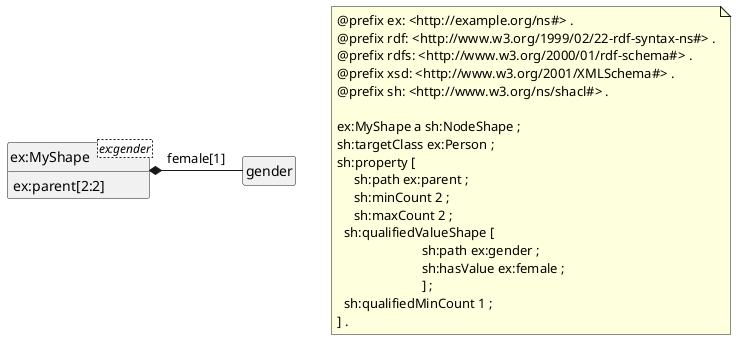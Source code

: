 @startuml
class "ex:MyShape"<ex:gender>
"ex:MyShape" : ex:parent[2:2]

"ex:MyShape" *- gender : female[1]

note as N1
@prefix ex: <http://example.org/ns#> .
@prefix rdf: <http://www.w3.org/1999/02/22-rdf-syntax-ns#> .
@prefix rdfs: <http://www.w3.org/2000/01/rdf-schema#> .
@prefix xsd: <http://www.w3.org/2001/XMLSchema#> .
@prefix sh: <http://www.w3.org/ns/shacl#> .

ex:MyShape a sh:NodeShape ;
sh:targetClass ex:Person ;
sh:property [
     sh:path ex:parent ;
     sh:minCount 2 ;
     sh:maxCount 2 ; 
  sh:qualifiedValueShape [
                         sh:path ex:gender ;
			 sh:hasValue ex:female ;
		         ] ;
  sh:qualifiedMinCount 1 ;
] .
end note

hide circle
hide empty members
@enduml